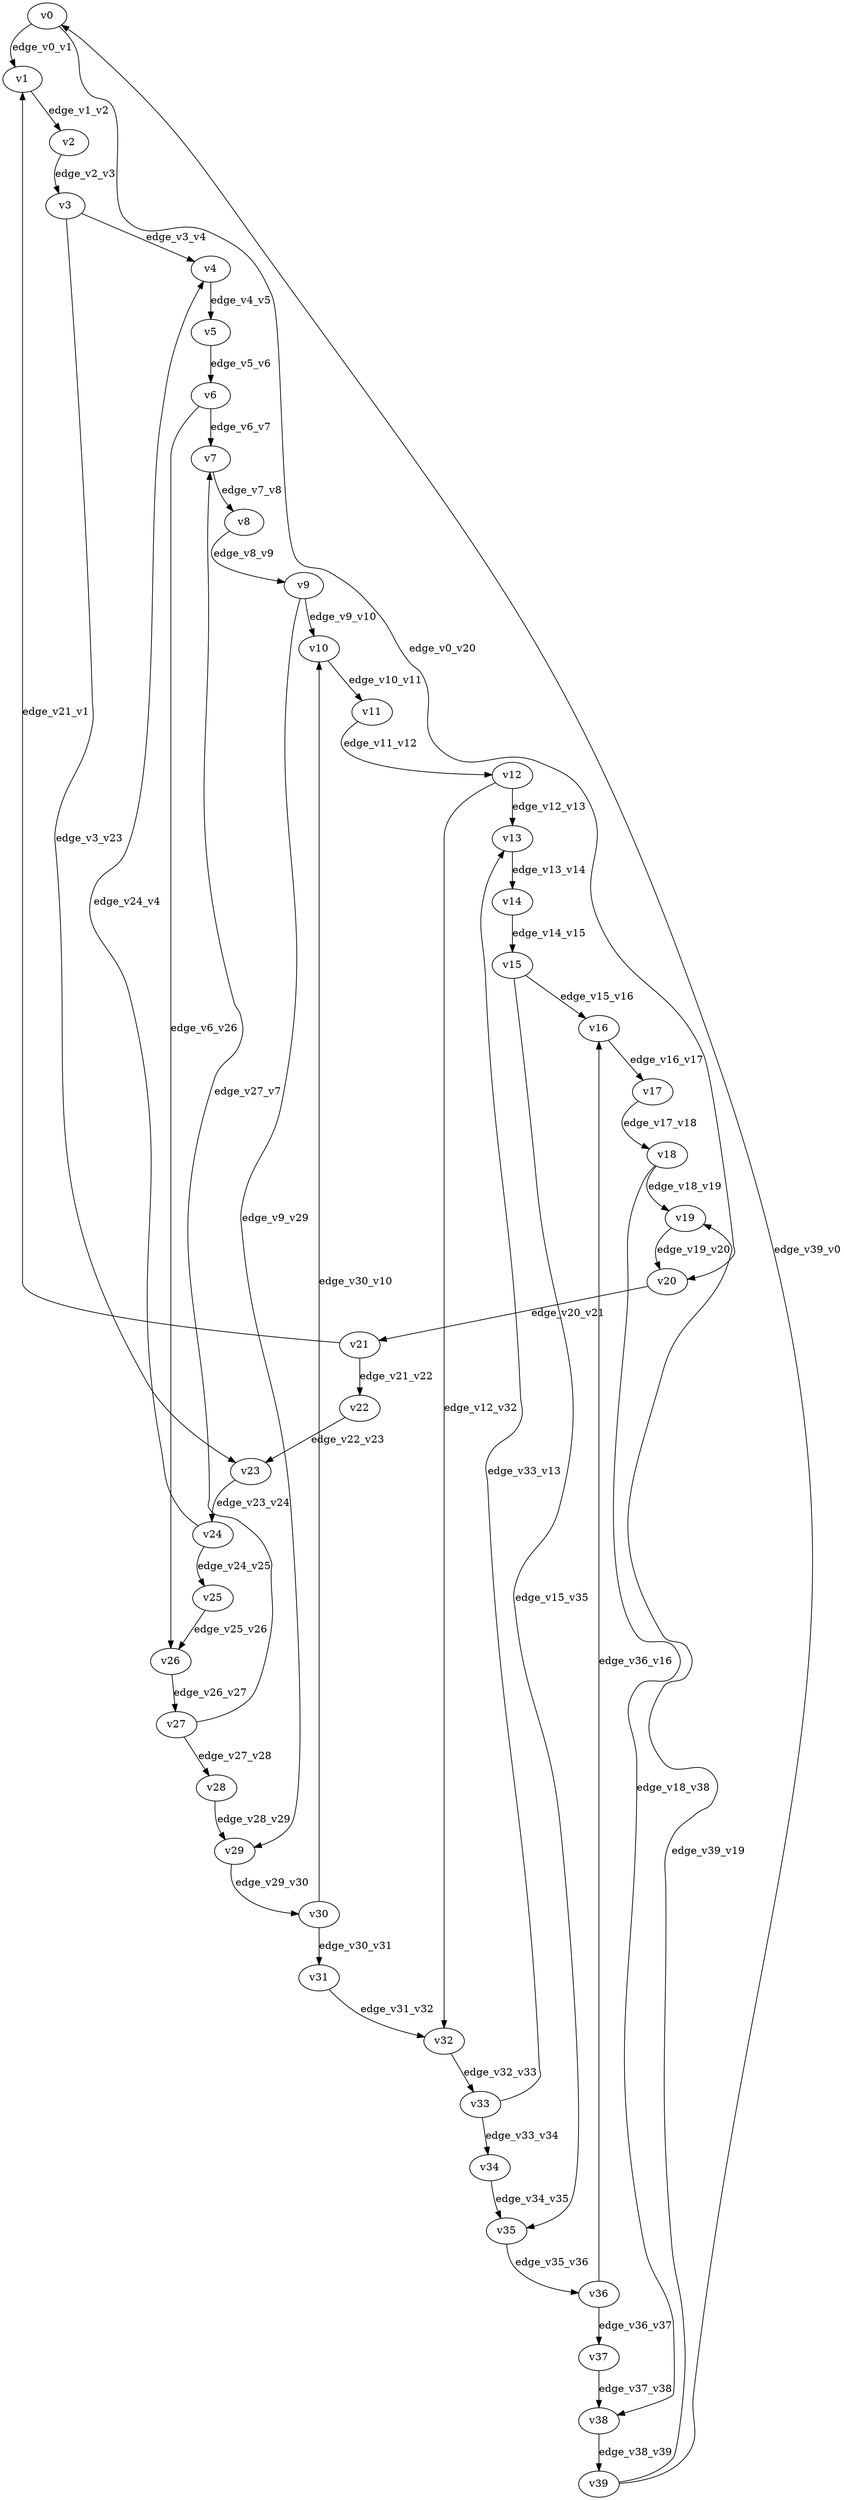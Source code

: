 digraph test059 {
    // Discounted game test case
    // Vertex properties: name [player=X]
    // Edge properties: [weight=Y, discount=Z]

    v0 [name="v0", player=0];
    v1 [name="v1", player=1];
    v2 [name="v2", player=0];
    v3 [name="v3", player=0];
    v4 [name="v4", player=1];
    v5 [name="v5", player=0];
    v6 [name="v6", player=0];
    v7 [name="v7", player=1];
    v8 [name="v8", player=0];
    v9 [name="v9", player=0];
    v10 [name="v10", player=1];
    v11 [name="v11", player=0];
    v12 [name="v12", player=0];
    v13 [name="v13", player=1];
    v14 [name="v14", player=0];
    v15 [name="v15", player=0];
    v16 [name="v16", player=1];
    v17 [name="v17", player=0];
    v18 [name="v18", player=0];
    v19 [name="v19", player=1];
    v20 [name="v20", player=0];
    v21 [name="v21", player=0];
    v22 [name="v22", player=1];
    v23 [name="v23", player=0];
    v24 [name="v24", player=0];
    v25 [name="v25", player=1];
    v26 [name="v26", player=0];
    v27 [name="v27", player=0];
    v28 [name="v28", player=1];
    v29 [name="v29", player=0];
    v30 [name="v30", player=0];
    v31 [name="v31", player=1];
    v32 [name="v32", player=0];
    v33 [name="v33", player=0];
    v34 [name="v34", player=1];
    v35 [name="v35", player=0];
    v36 [name="v36", player=0];
    v37 [name="v37", player=1];
    v38 [name="v38", player=0];
    v39 [name="v39", player=0];

    v0 -> v1 [label="edge_v0_v1", weight=-7.00, discount=0.356];
    v0 -> v20 [label="edge_v0_v20", weight=-5.60, discount=0.356];
    v1 -> v2 [label="edge_v1_v2", weight=-4.50, discount=0.356];
    v2 -> v3 [label="edge_v2_v3", weight=-2.00, discount=0.356];
    v3 -> v4 [label="edge_v3_v4", weight=0.50, discount=0.356];
    v3 -> v23 [label="edge_v3_v23", weight=0.33, discount=0.356];
    v4 -> v5 [label="edge_v4_v5", weight=3.00, discount=0.356];
    v5 -> v6 [label="edge_v5_v6", weight=5.50, discount=0.356];
    v6 -> v7 [label="edge_v6_v7", weight=8.00, discount=0.356];
    v6 -> v26 [label="edge_v6_v26", weight=6.73, discount=0.356];
    v7 -> v8 [label="edge_v7_v8", weight=-9.50, discount=0.356];
    v8 -> v9 [label="edge_v8_v9", weight=-7.00, discount=0.356];
    v9 -> v10 [label="edge_v9_v10", weight=-4.50, discount=0.356];
    v9 -> v29 [label="edge_v9_v29", weight=-4.20, discount=0.356];
    v10 -> v11 [label="edge_v10_v11", weight=-2.00, discount=0.356];
    v11 -> v12 [label="edge_v11_v12", weight=0.50, discount=0.356];
    v12 -> v13 [label="edge_v12_v13", weight=3.00, discount=0.356];
    v12 -> v32 [label="edge_v12_v32", weight=1.44, discount=0.356];
    v13 -> v14 [label="edge_v13_v14", weight=5.50, discount=0.356];
    v14 -> v15 [label="edge_v14_v15", weight=8.00, discount=0.356];
    v15 -> v16 [label="edge_v15_v16", weight=-9.50, discount=0.356];
    v15 -> v35 [label="edge_v15_v35", weight=-7.96, discount=0.356];
    v16 -> v17 [label="edge_v16_v17", weight=-7.00, discount=0.356];
    v17 -> v18 [label="edge_v17_v18", weight=-4.50, discount=0.356];
    v18 -> v19 [label="edge_v18_v19", weight=-2.00, discount=0.356];
    v18 -> v38 [label="edge_v18_v38", weight=-1.73, discount=0.356];
    v19 -> v20 [label="edge_v19_v20", weight=0.50, discount=0.356];
    v20 -> v21 [label="edge_v20_v21", weight=3.00, discount=0.356];
    v21 -> v22 [label="edge_v21_v22", weight=5.50, discount=0.356];
    v21 -> v1 [label="edge_v21_v1", weight=1.59, discount=0.356];
    v22 -> v23 [label="edge_v22_v23", weight=8.00, discount=0.356];
    v23 -> v24 [label="edge_v23_v24", weight=-9.50, discount=0.356];
    v24 -> v25 [label="edge_v24_v25", weight=-7.00, discount=0.356];
    v24 -> v4 [label="edge_v24_v4", weight=-8.71, discount=0.356];
    v25 -> v26 [label="edge_v25_v26", weight=-4.50, discount=0.356];
    v26 -> v27 [label="edge_v26_v27", weight=-2.00, discount=0.356];
    v27 -> v28 [label="edge_v27_v28", weight=0.50, discount=0.356];
    v27 -> v7 [label="edge_v27_v7", weight=-1.12, discount=0.356];
    v28 -> v29 [label="edge_v28_v29", weight=3.00, discount=0.356];
    v29 -> v30 [label="edge_v29_v30", weight=5.50, discount=0.356];
    v30 -> v31 [label="edge_v30_v31", weight=8.00, discount=0.356];
    v30 -> v10 [label="edge_v30_v10", weight=9.57, discount=0.356];
    v31 -> v32 [label="edge_v31_v32", weight=-9.50, discount=0.356];
    v32 -> v33 [label="edge_v32_v33", weight=-7.00, discount=0.356];
    v33 -> v34 [label="edge_v33_v34", weight=-4.50, discount=0.356];
    v33 -> v13 [label="edge_v33_v13", weight=-7.40, discount=0.356];
    v34 -> v35 [label="edge_v34_v35", weight=-2.00, discount=0.356];
    v35 -> v36 [label="edge_v35_v36", weight=0.50, discount=0.356];
    v36 -> v37 [label="edge_v36_v37", weight=3.00, discount=0.356];
    v36 -> v16 [label="edge_v36_v16", weight=2.63, discount=0.356];
    v37 -> v38 [label="edge_v37_v38", weight=5.50, discount=0.356];
    v38 -> v39 [label="edge_v38_v39", weight=8.00, discount=0.356];
    v39 -> v0 [label="edge_v39_v0", weight=-9.50, discount=0.356];
    v39 -> v19 [label="edge_v39_v19", weight=-8.23, discount=0.356];
}

